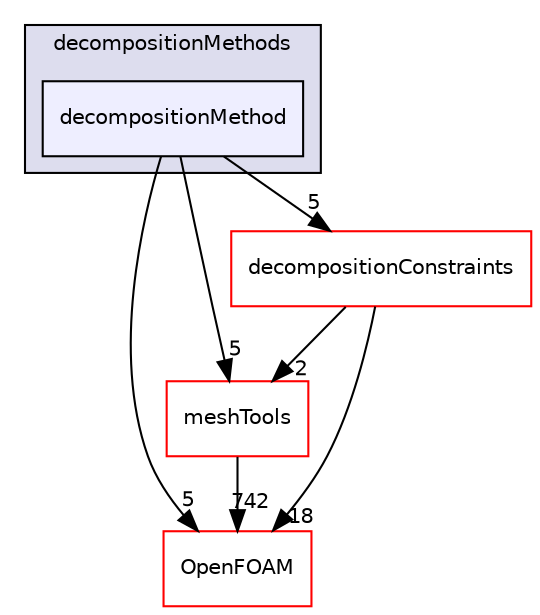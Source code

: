 digraph "src/parallel/decompose/decompositionMethods/decompositionMethod" {
  bgcolor=transparent;
  compound=true
  node [ fontsize="10", fontname="Helvetica"];
  edge [ labelfontsize="10", labelfontname="Helvetica"];
  subgraph clusterdir_e3b70d1802e286fd48b60eaae8da0038 {
    graph [ bgcolor="#ddddee", pencolor="black", label="decompositionMethods" fontname="Helvetica", fontsize="10", URL="dir_e3b70d1802e286fd48b60eaae8da0038.html"]
  dir_fac2e9a5f999a64c1614a6b89ef1f3a1 [shape=box, label="decompositionMethod", style="filled", fillcolor="#eeeeff", pencolor="black", URL="dir_fac2e9a5f999a64c1614a6b89ef1f3a1.html"];
  }
  dir_ae30ad0bef50cf391b24c614251bb9fd [shape=box label="meshTools" color="red" URL="dir_ae30ad0bef50cf391b24c614251bb9fd.html"];
  dir_c5473ff19b20e6ec4dfe5c310b3778a8 [shape=box label="OpenFOAM" color="red" URL="dir_c5473ff19b20e6ec4dfe5c310b3778a8.html"];
  dir_119c8f1670f0bcaeeb440c813d4d21ad [shape=box label="decompositionConstraints" color="red" URL="dir_119c8f1670f0bcaeeb440c813d4d21ad.html"];
  dir_fac2e9a5f999a64c1614a6b89ef1f3a1->dir_ae30ad0bef50cf391b24c614251bb9fd [headlabel="5", labeldistance=1.5 headhref="dir_002487_001783.html"];
  dir_fac2e9a5f999a64c1614a6b89ef1f3a1->dir_c5473ff19b20e6ec4dfe5c310b3778a8 [headlabel="5", labeldistance=1.5 headhref="dir_002487_001929.html"];
  dir_fac2e9a5f999a64c1614a6b89ef1f3a1->dir_119c8f1670f0bcaeeb440c813d4d21ad [headlabel="5", labeldistance=1.5 headhref="dir_002487_002480.html"];
  dir_ae30ad0bef50cf391b24c614251bb9fd->dir_c5473ff19b20e6ec4dfe5c310b3778a8 [headlabel="742", labeldistance=1.5 headhref="dir_001783_001929.html"];
  dir_119c8f1670f0bcaeeb440c813d4d21ad->dir_ae30ad0bef50cf391b24c614251bb9fd [headlabel="2", labeldistance=1.5 headhref="dir_002480_001783.html"];
  dir_119c8f1670f0bcaeeb440c813d4d21ad->dir_c5473ff19b20e6ec4dfe5c310b3778a8 [headlabel="18", labeldistance=1.5 headhref="dir_002480_001929.html"];
}
